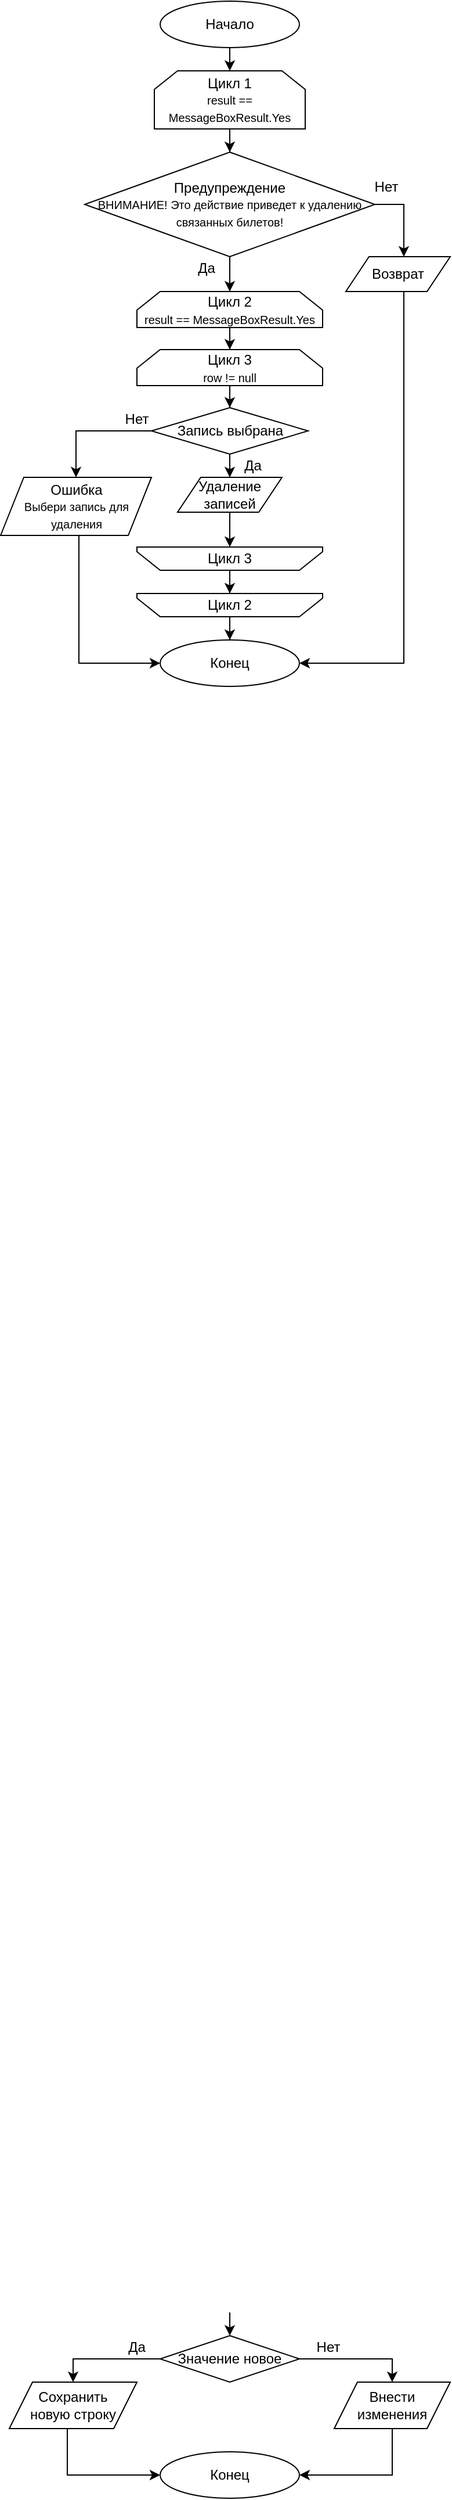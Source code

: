 <mxfile version="24.7.8" pages="3">
  <diagram id="EC1ovMBbOlfkQJTIohDs" name="Flights">
    <mxGraphModel dx="1595" dy="703" grid="0" gridSize="10" guides="1" tooltips="1" connect="1" arrows="1" fold="1" page="0" pageScale="1" pageWidth="827" pageHeight="1169" math="0" shadow="0">
      <root>
        <mxCell id="0" />
        <mxCell id="1" parent="0" />
        <mxCell id="AZ_xCfwsIbXF0odujIhw-3" style="edgeStyle=orthogonalEdgeStyle;rounded=0;orthogonalLoop=1;jettySize=auto;html=1;entryX=0.5;entryY=0;entryDx=0;entryDy=0;" parent="1" source="AZ_xCfwsIbXF0odujIhw-1" edge="1">
          <mxGeometry relative="1" as="geometry">
            <mxPoint x="140" y="100" as="targetPoint" />
          </mxGeometry>
        </mxCell>
        <mxCell id="AZ_xCfwsIbXF0odujIhw-1" value="Начало" style="ellipse;whiteSpace=wrap;html=1;" parent="1" vertex="1">
          <mxGeometry x="80" y="40" width="120" height="40" as="geometry" />
        </mxCell>
        <mxCell id="AZ_xCfwsIbXF0odujIhw-161" style="edgeStyle=orthogonalEdgeStyle;rounded=0;orthogonalLoop=1;jettySize=auto;html=1;entryX=0.5;entryY=0;entryDx=0;entryDy=0;" parent="1" source="AZ_xCfwsIbXF0odujIhw-154" target="AZ_xCfwsIbXF0odujIhw-155" edge="1">
          <mxGeometry relative="1" as="geometry" />
        </mxCell>
        <mxCell id="AZ_xCfwsIbXF0odujIhw-166" style="edgeStyle=orthogonalEdgeStyle;rounded=0;orthogonalLoop=1;jettySize=auto;html=1;entryX=0.5;entryY=0;entryDx=0;entryDy=0;" parent="1" source="AZ_xCfwsIbXF0odujIhw-154" target="AZ_xCfwsIbXF0odujIhw-165" edge="1">
          <mxGeometry relative="1" as="geometry" />
        </mxCell>
        <mxCell id="AZ_xCfwsIbXF0odujIhw-154" value="Значение новое" style="rhombus;whiteSpace=wrap;html=1;" parent="1" vertex="1">
          <mxGeometry x="80" y="2050" width="120" height="40" as="geometry" />
        </mxCell>
        <mxCell id="AZ_xCfwsIbXF0odujIhw-162" style="edgeStyle=orthogonalEdgeStyle;rounded=0;orthogonalLoop=1;jettySize=auto;html=1;entryX=1;entryY=0.5;entryDx=0;entryDy=0;" parent="1" source="AZ_xCfwsIbXF0odujIhw-155" target="AZ_xCfwsIbXF0odujIhw-160" edge="1">
          <mxGeometry relative="1" as="geometry">
            <Array as="points">
              <mxPoint x="280" y="2170" />
            </Array>
          </mxGeometry>
        </mxCell>
        <mxCell id="AZ_xCfwsIbXF0odujIhw-155" value="Внести&lt;br&gt;изменения" style="shape=parallelogram;perimeter=parallelogramPerimeter;whiteSpace=wrap;html=1;fixedSize=1;" parent="1" vertex="1">
          <mxGeometry x="230" y="2090" width="100" height="40" as="geometry" />
        </mxCell>
        <mxCell id="AZ_xCfwsIbXF0odujIhw-157" value="Нет" style="text;html=1;align=center;verticalAlign=middle;whiteSpace=wrap;rounded=0;" parent="1" vertex="1">
          <mxGeometry x="210" y="2050" width="30" height="20" as="geometry" />
        </mxCell>
        <mxCell id="AZ_xCfwsIbXF0odujIhw-159" style="edgeStyle=orthogonalEdgeStyle;rounded=0;orthogonalLoop=1;jettySize=auto;html=1;entryX=0.5;entryY=0;entryDx=0;entryDy=0;" parent="1" target="AZ_xCfwsIbXF0odujIhw-154" edge="1">
          <mxGeometry relative="1" as="geometry">
            <mxPoint x="140" y="2030" as="sourcePoint" />
          </mxGeometry>
        </mxCell>
        <mxCell id="AZ_xCfwsIbXF0odujIhw-160" value="Конец" style="ellipse;whiteSpace=wrap;html=1;" parent="1" vertex="1">
          <mxGeometry x="80" y="2150" width="120" height="40" as="geometry" />
        </mxCell>
        <mxCell id="AZ_xCfwsIbXF0odujIhw-164" value="Да" style="text;html=1;align=center;verticalAlign=middle;whiteSpace=wrap;rounded=0;" parent="1" vertex="1">
          <mxGeometry x="50" y="2050" width="20" height="20" as="geometry" />
        </mxCell>
        <mxCell id="AZ_xCfwsIbXF0odujIhw-167" style="edgeStyle=orthogonalEdgeStyle;rounded=0;orthogonalLoop=1;jettySize=auto;html=1;entryX=0;entryY=0.5;entryDx=0;entryDy=0;" parent="1" source="AZ_xCfwsIbXF0odujIhw-165" target="AZ_xCfwsIbXF0odujIhw-160" edge="1">
          <mxGeometry relative="1" as="geometry">
            <Array as="points">
              <mxPoint y="2170" />
            </Array>
          </mxGeometry>
        </mxCell>
        <mxCell id="AZ_xCfwsIbXF0odujIhw-165" value="Сохранить&lt;br&gt;новую строку" style="shape=parallelogram;perimeter=parallelogramPerimeter;whiteSpace=wrap;html=1;fixedSize=1;" parent="1" vertex="1">
          <mxGeometry x="-50" y="2090" width="110" height="40" as="geometry" />
        </mxCell>
        <mxCell id="7PUiTkxnkHz-g_VqhM7t-3" value="Конец" style="ellipse;whiteSpace=wrap;html=1;" parent="1" vertex="1">
          <mxGeometry x="80" y="590" width="120" height="40" as="geometry" />
        </mxCell>
        <mxCell id="7PUiTkxnkHz-g_VqhM7t-4" style="edgeStyle=orthogonalEdgeStyle;rounded=0;orthogonalLoop=1;jettySize=auto;html=1;entryX=0.5;entryY=0;entryDx=0;entryDy=0;" parent="1" source="7PUiTkxnkHz-g_VqhM7t-5" target="7PUiTkxnkHz-g_VqhM7t-8" edge="1">
          <mxGeometry relative="1" as="geometry" />
        </mxCell>
        <mxCell id="7PUiTkxnkHz-g_VqhM7t-5" value="Цикл 1&lt;br&gt;&lt;font style=&quot;font-size: 10px;&quot;&gt;result == MessageBoxResult.Yes&lt;/font&gt;" style="shape=loopLimit;whiteSpace=wrap;html=1;" parent="1" vertex="1">
          <mxGeometry x="75" y="100" width="130" height="50" as="geometry" />
        </mxCell>
        <mxCell id="7PUiTkxnkHz-g_VqhM7t-6" style="edgeStyle=orthogonalEdgeStyle;rounded=0;orthogonalLoop=1;jettySize=auto;html=1;entryX=0.5;entryY=0;entryDx=0;entryDy=0;" parent="1" source="7PUiTkxnkHz-g_VqhM7t-8" target="7PUiTkxnkHz-g_VqhM7t-12" edge="1">
          <mxGeometry relative="1" as="geometry">
            <Array as="points">
              <mxPoint x="140" y="270" />
              <mxPoint x="140" y="270" />
            </Array>
          </mxGeometry>
        </mxCell>
        <mxCell id="7PUiTkxnkHz-g_VqhM7t-7" style="edgeStyle=orthogonalEdgeStyle;rounded=0;orthogonalLoop=1;jettySize=auto;html=1;entryX=0.5;entryY=0;entryDx=0;entryDy=0;" parent="1" source="7PUiTkxnkHz-g_VqhM7t-8" edge="1">
          <mxGeometry relative="1" as="geometry">
            <Array as="points">
              <mxPoint x="290" y="215" />
            </Array>
            <mxPoint x="290" y="260" as="targetPoint" />
          </mxGeometry>
        </mxCell>
        <mxCell id="7PUiTkxnkHz-g_VqhM7t-8" value="Предупреждение&lt;div&gt;&lt;span style=&quot;font-size: 10px;&quot;&gt;ВНИМАНИЕ! Это действие приведет к удалению связанных билетов!&lt;/span&gt;&lt;br&gt;&lt;/div&gt;" style="rhombus;whiteSpace=wrap;html=1;" parent="1" vertex="1">
          <mxGeometry x="15" y="170" width="250" height="90" as="geometry" />
        </mxCell>
        <mxCell id="7PUiTkxnkHz-g_VqhM7t-34" style="edgeStyle=orthogonalEdgeStyle;rounded=0;orthogonalLoop=1;jettySize=auto;html=1;entryX=0.5;entryY=0;entryDx=0;entryDy=0;" parent="1" source="7PUiTkxnkHz-g_VqhM7t-12" target="7PUiTkxnkHz-g_VqhM7t-32" edge="1">
          <mxGeometry relative="1" as="geometry" />
        </mxCell>
        <mxCell id="7PUiTkxnkHz-g_VqhM7t-12" value="Цикл 2&lt;br&gt;&lt;font style=&quot;font-size: 10px;&quot;&gt;result == MessageBoxResult.Yes&lt;/font&gt;" style="shape=loopLimit;whiteSpace=wrap;html=1;" parent="1" vertex="1">
          <mxGeometry x="60" y="290" width="160" height="31" as="geometry" />
        </mxCell>
        <mxCell id="7PUiTkxnkHz-g_VqhM7t-13" value="Да" style="text;html=1;align=center;verticalAlign=middle;whiteSpace=wrap;rounded=0;" parent="1" vertex="1">
          <mxGeometry x="110" y="260" width="20" height="20" as="geometry" />
        </mxCell>
        <mxCell id="7PUiTkxnkHz-g_VqhM7t-16" value="Нет" style="text;html=1;align=center;verticalAlign=middle;whiteSpace=wrap;rounded=0;" parent="1" vertex="1">
          <mxGeometry x="265" y="190" width="20" height="20" as="geometry" />
        </mxCell>
        <mxCell id="7PUiTkxnkHz-g_VqhM7t-17" style="edgeStyle=orthogonalEdgeStyle;rounded=0;orthogonalLoop=1;jettySize=auto;html=1;entryX=1;entryY=0.5;entryDx=0;entryDy=0;" parent="1" source="7PUiTkxnkHz-g_VqhM7t-18" target="7PUiTkxnkHz-g_VqhM7t-3" edge="1">
          <mxGeometry relative="1" as="geometry">
            <mxPoint x="290" y="360" as="targetPoint" />
            <Array as="points">
              <mxPoint x="290" y="610" />
            </Array>
          </mxGeometry>
        </mxCell>
        <mxCell id="7PUiTkxnkHz-g_VqhM7t-18" value="Возврат" style="shape=parallelogram;perimeter=parallelogramPerimeter;whiteSpace=wrap;html=1;fixedSize=1;" parent="1" vertex="1">
          <mxGeometry x="240" y="260" width="90" height="30" as="geometry" />
        </mxCell>
        <mxCell id="7PUiTkxnkHz-g_VqhM7t-19" value="" style="group" parent="1" vertex="1" connectable="0">
          <mxGeometry x="60" y="550" width="160" height="20" as="geometry" />
        </mxCell>
        <mxCell id="7PUiTkxnkHz-g_VqhM7t-20" value="" style="shape=loopLimit;whiteSpace=wrap;html=1;rotation=-180;direction=east;" parent="7PUiTkxnkHz-g_VqhM7t-19" vertex="1">
          <mxGeometry width="160" height="20" as="geometry" />
        </mxCell>
        <mxCell id="7PUiTkxnkHz-g_VqhM7t-21" value="Цикл 2" style="text;html=1;align=center;verticalAlign=middle;whiteSpace=wrap;rounded=0;direction=west;" parent="7PUiTkxnkHz-g_VqhM7t-19" vertex="1">
          <mxGeometry x="40" y="2.5" width="80" height="15" as="geometry" />
        </mxCell>
        <mxCell id="Uge1BYkxjvbwSHYDiC9e-2" style="edgeStyle=orthogonalEdgeStyle;rounded=0;orthogonalLoop=1;jettySize=auto;html=1;entryX=0.5;entryY=0;entryDx=0;entryDy=0;" parent="1" source="7PUiTkxnkHz-g_VqhM7t-32" target="Uge1BYkxjvbwSHYDiC9e-1" edge="1">
          <mxGeometry relative="1" as="geometry" />
        </mxCell>
        <mxCell id="7PUiTkxnkHz-g_VqhM7t-32" value="Цикл 3&lt;br&gt;&lt;font style=&quot;font-size: 10px;&quot;&gt;row != null&lt;/font&gt;" style="shape=loopLimit;whiteSpace=wrap;html=1;" parent="1" vertex="1">
          <mxGeometry x="60" y="340" width="160" height="31" as="geometry" />
        </mxCell>
        <mxCell id="Uge1BYkxjvbwSHYDiC9e-4" style="edgeStyle=orthogonalEdgeStyle;rounded=0;orthogonalLoop=1;jettySize=auto;html=1;entryX=0.5;entryY=0;entryDx=0;entryDy=0;" parent="1" source="Uge1BYkxjvbwSHYDiC9e-1" target="Uge1BYkxjvbwSHYDiC9e-3" edge="1">
          <mxGeometry relative="1" as="geometry" />
        </mxCell>
        <mxCell id="dO7drNUEkGS-otsHuuD3-1" style="edgeStyle=orthogonalEdgeStyle;rounded=0;orthogonalLoop=1;jettySize=auto;html=1;entryX=0.5;entryY=0;entryDx=0;entryDy=0;" parent="1" source="Uge1BYkxjvbwSHYDiC9e-1" target="Uge1BYkxjvbwSHYDiC9e-6" edge="1">
          <mxGeometry relative="1" as="geometry">
            <Array as="points">
              <mxPoint x="7" y="410" />
            </Array>
          </mxGeometry>
        </mxCell>
        <mxCell id="Uge1BYkxjvbwSHYDiC9e-1" value="&lt;div&gt;Запись выбрана&lt;/div&gt;" style="rhombus;whiteSpace=wrap;html=1;" parent="1" vertex="1">
          <mxGeometry x="72.5" y="390" width="135" height="40" as="geometry" />
        </mxCell>
        <mxCell id="dO7drNUEkGS-otsHuuD3-7" style="edgeStyle=orthogonalEdgeStyle;rounded=0;orthogonalLoop=1;jettySize=auto;html=1;entryX=0.5;entryY=1;entryDx=0;entryDy=0;" parent="1" source="Uge1BYkxjvbwSHYDiC9e-3" target="dO7drNUEkGS-otsHuuD3-4" edge="1">
          <mxGeometry relative="1" as="geometry" />
        </mxCell>
        <mxCell id="Uge1BYkxjvbwSHYDiC9e-3" value="Удаление&lt;br&gt;записей" style="shape=parallelogram;perimeter=parallelogramPerimeter;whiteSpace=wrap;html=1;fixedSize=1;" parent="1" vertex="1">
          <mxGeometry x="95" y="450" width="90" height="30" as="geometry" />
        </mxCell>
        <mxCell id="Uge1BYkxjvbwSHYDiC9e-5" value="Да" style="text;html=1;align=center;verticalAlign=middle;whiteSpace=wrap;rounded=0;" parent="1" vertex="1">
          <mxGeometry x="150" y="430" width="20" height="20" as="geometry" />
        </mxCell>
        <mxCell id="dO7drNUEkGS-otsHuuD3-12" style="edgeStyle=orthogonalEdgeStyle;rounded=0;orthogonalLoop=1;jettySize=auto;html=1;entryX=0;entryY=0.5;entryDx=0;entryDy=0;" parent="1" source="Uge1BYkxjvbwSHYDiC9e-6" target="7PUiTkxnkHz-g_VqhM7t-3" edge="1">
          <mxGeometry relative="1" as="geometry">
            <mxPoint x="7.5" y="570" as="targetPoint" />
            <Array as="points">
              <mxPoint x="10" y="610" />
            </Array>
          </mxGeometry>
        </mxCell>
        <mxCell id="Uge1BYkxjvbwSHYDiC9e-6" value="Ошибка&lt;br&gt;&lt;font style=&quot;font-size: 10px;&quot;&gt;Выбери запись для удаления&lt;/font&gt;" style="shape=parallelogram;perimeter=parallelogramPerimeter;whiteSpace=wrap;html=1;fixedSize=1;" parent="1" vertex="1">
          <mxGeometry x="-57.5" y="450" width="130" height="50" as="geometry" />
        </mxCell>
        <mxCell id="dO7drNUEkGS-otsHuuD3-2" value="Нет" style="text;html=1;align=center;verticalAlign=middle;whiteSpace=wrap;rounded=0;" parent="1" vertex="1">
          <mxGeometry x="50" y="390" width="20" height="20" as="geometry" />
        </mxCell>
        <mxCell id="dO7drNUEkGS-otsHuuD3-3" value="" style="group" parent="1" vertex="1" connectable="0">
          <mxGeometry x="60" y="510" width="160" height="20" as="geometry" />
        </mxCell>
        <mxCell id="dO7drNUEkGS-otsHuuD3-4" value="" style="shape=loopLimit;whiteSpace=wrap;html=1;rotation=-180;direction=east;" parent="dO7drNUEkGS-otsHuuD3-3" vertex="1">
          <mxGeometry width="160" height="20" as="geometry" />
        </mxCell>
        <mxCell id="dO7drNUEkGS-otsHuuD3-5" value="Цикл 3" style="text;html=1;align=center;verticalAlign=middle;whiteSpace=wrap;rounded=0;direction=west;" parent="dO7drNUEkGS-otsHuuD3-3" vertex="1">
          <mxGeometry x="40" y="2.5" width="80" height="15" as="geometry" />
        </mxCell>
        <mxCell id="dO7drNUEkGS-otsHuuD3-9" style="edgeStyle=orthogonalEdgeStyle;rounded=0;orthogonalLoop=1;jettySize=auto;html=1;entryX=0.5;entryY=1;entryDx=0;entryDy=0;" parent="1" source="dO7drNUEkGS-otsHuuD3-4" target="7PUiTkxnkHz-g_VqhM7t-20" edge="1">
          <mxGeometry relative="1" as="geometry" />
        </mxCell>
        <mxCell id="dO7drNUEkGS-otsHuuD3-11" style="edgeStyle=orthogonalEdgeStyle;rounded=0;orthogonalLoop=1;jettySize=auto;html=1;entryX=0.5;entryY=0;entryDx=0;entryDy=0;" parent="1" source="7PUiTkxnkHz-g_VqhM7t-20" target="7PUiTkxnkHz-g_VqhM7t-3" edge="1">
          <mxGeometry relative="1" as="geometry" />
        </mxCell>
      </root>
    </mxGraphModel>
  </diagram>
  <diagram name="Tickets &amp; Repair &amp; Workers &amp; Clients" id="JpL5yrquPBzvnQ_WXyoJ">
    <mxGraphModel dx="989" dy="582" grid="0" gridSize="10" guides="1" tooltips="1" connect="1" arrows="1" fold="1" page="0" pageScale="1" pageWidth="827" pageHeight="1169" math="0" shadow="0">
      <root>
        <mxCell id="GfaLNNudZ0-2-Tv1ZKhT-0" />
        <mxCell id="GfaLNNudZ0-2-Tv1ZKhT-1" parent="GfaLNNudZ0-2-Tv1ZKhT-0" />
        <mxCell id="C3XMuv0siGVimeoeYlWb-0" style="edgeStyle=orthogonalEdgeStyle;rounded=0;orthogonalLoop=1;jettySize=auto;html=1;entryX=0.5;entryY=0;entryDx=0;entryDy=0;" parent="GfaLNNudZ0-2-Tv1ZKhT-1" source="C3XMuv0siGVimeoeYlWb-1" edge="1">
          <mxGeometry relative="1" as="geometry">
            <mxPoint x="397.5" y="140" as="targetPoint" />
          </mxGeometry>
        </mxCell>
        <mxCell id="C3XMuv0siGVimeoeYlWb-1" value="Начало" style="ellipse;whiteSpace=wrap;html=1;" parent="GfaLNNudZ0-2-Tv1ZKhT-1" vertex="1">
          <mxGeometry x="337.5" y="80" width="120" height="40" as="geometry" />
        </mxCell>
        <mxCell id="C3XMuv0siGVimeoeYlWb-2" value="Конец" style="ellipse;whiteSpace=wrap;html=1;" parent="GfaLNNudZ0-2-Tv1ZKhT-1" vertex="1">
          <mxGeometry x="337.5" y="590" width="120" height="40" as="geometry" />
        </mxCell>
        <mxCell id="C3XMuv0siGVimeoeYlWb-3" style="edgeStyle=orthogonalEdgeStyle;rounded=0;orthogonalLoop=1;jettySize=auto;html=1;entryX=0.5;entryY=0;entryDx=0;entryDy=0;" parent="GfaLNNudZ0-2-Tv1ZKhT-1" source="C3XMuv0siGVimeoeYlWb-4" target="C3XMuv0siGVimeoeYlWb-7" edge="1">
          <mxGeometry relative="1" as="geometry" />
        </mxCell>
        <mxCell id="C3XMuv0siGVimeoeYlWb-4" value="Цикл 1&lt;br&gt;&lt;font style=&quot;font-size: 10px;&quot;&gt;result == MessageBoxResult.Yes&lt;/font&gt;" style="shape=loopLimit;whiteSpace=wrap;html=1;" parent="GfaLNNudZ0-2-Tv1ZKhT-1" vertex="1">
          <mxGeometry x="332.5" y="140" width="130" height="50" as="geometry" />
        </mxCell>
        <mxCell id="C3XMuv0siGVimeoeYlWb-5" style="edgeStyle=orthogonalEdgeStyle;rounded=0;orthogonalLoop=1;jettySize=auto;html=1;entryX=0.5;entryY=0;entryDx=0;entryDy=0;" parent="GfaLNNudZ0-2-Tv1ZKhT-1" source="C3XMuv0siGVimeoeYlWb-7" target="C3XMuv0siGVimeoeYlWb-9" edge="1">
          <mxGeometry relative="1" as="geometry">
            <Array as="points">
              <mxPoint x="397.5" y="310" />
              <mxPoint x="397.5" y="310" />
            </Array>
          </mxGeometry>
        </mxCell>
        <mxCell id="C3XMuv0siGVimeoeYlWb-6" style="edgeStyle=orthogonalEdgeStyle;rounded=0;orthogonalLoop=1;jettySize=auto;html=1;entryX=0.5;entryY=0;entryDx=0;entryDy=0;" parent="GfaLNNudZ0-2-Tv1ZKhT-1" source="C3XMuv0siGVimeoeYlWb-7" edge="1">
          <mxGeometry relative="1" as="geometry">
            <Array as="points">
              <mxPoint x="548" y="240" />
            </Array>
            <mxPoint x="547.5" y="300" as="targetPoint" />
          </mxGeometry>
        </mxCell>
        <mxCell id="C3XMuv0siGVimeoeYlWb-7" value="Предупреждение&lt;div&gt;&lt;span style=&quot;font-size: 10px;&quot;&gt;Удалить запись?&lt;/span&gt;&lt;/div&gt;" style="rhombus;whiteSpace=wrap;html=1;" parent="GfaLNNudZ0-2-Tv1ZKhT-1" vertex="1">
          <mxGeometry x="311.25" y="210" width="172.5" height="60" as="geometry" />
        </mxCell>
        <mxCell id="C3XMuv0siGVimeoeYlWb-8" style="edgeStyle=orthogonalEdgeStyle;rounded=0;orthogonalLoop=1;jettySize=auto;html=1;entryX=0.5;entryY=0;entryDx=0;entryDy=0;" parent="GfaLNNudZ0-2-Tv1ZKhT-1" source="C3XMuv0siGVimeoeYlWb-9" target="C3XMuv0siGVimeoeYlWb-18" edge="1">
          <mxGeometry relative="1" as="geometry" />
        </mxCell>
        <mxCell id="C3XMuv0siGVimeoeYlWb-9" value="Цикл 2&lt;br&gt;&lt;font style=&quot;font-size: 10px;&quot;&gt;result == MessageBoxResult.Yes&lt;/font&gt;" style="shape=loopLimit;whiteSpace=wrap;html=1;" parent="GfaLNNudZ0-2-Tv1ZKhT-1" vertex="1">
          <mxGeometry x="317.5" y="300" width="160" height="31" as="geometry" />
        </mxCell>
        <mxCell id="C3XMuv0siGVimeoeYlWb-10" value="Да" style="text;html=1;align=center;verticalAlign=middle;whiteSpace=wrap;rounded=0;" parent="GfaLNNudZ0-2-Tv1ZKhT-1" vertex="1">
          <mxGeometry x="367.5" y="270" width="20" height="20" as="geometry" />
        </mxCell>
        <mxCell id="C3XMuv0siGVimeoeYlWb-11" value="Нет" style="text;html=1;align=center;verticalAlign=middle;whiteSpace=wrap;rounded=0;" parent="GfaLNNudZ0-2-Tv1ZKhT-1" vertex="1">
          <mxGeometry x="490" y="220" width="20" height="20" as="geometry" />
        </mxCell>
        <mxCell id="C3XMuv0siGVimeoeYlWb-12" style="edgeStyle=orthogonalEdgeStyle;rounded=0;orthogonalLoop=1;jettySize=auto;html=1;entryX=1;entryY=0.5;entryDx=0;entryDy=0;" parent="GfaLNNudZ0-2-Tv1ZKhT-1" source="C3XMuv0siGVimeoeYlWb-13" target="C3XMuv0siGVimeoeYlWb-2" edge="1">
          <mxGeometry relative="1" as="geometry">
            <mxPoint x="547.5" y="400" as="targetPoint" />
            <Array as="points">
              <mxPoint x="548" y="610" />
            </Array>
          </mxGeometry>
        </mxCell>
        <mxCell id="C3XMuv0siGVimeoeYlWb-13" value="Возврат" style="shape=parallelogram;perimeter=parallelogramPerimeter;whiteSpace=wrap;html=1;fixedSize=1;" parent="GfaLNNudZ0-2-Tv1ZKhT-1" vertex="1">
          <mxGeometry x="497.5" y="300" width="90" height="30" as="geometry" />
        </mxCell>
        <mxCell id="C3XMuv0siGVimeoeYlWb-14" value="" style="group" parent="GfaLNNudZ0-2-Tv1ZKhT-1" vertex="1" connectable="0">
          <mxGeometry x="317.5" y="554" width="160" height="20" as="geometry" />
        </mxCell>
        <mxCell id="C3XMuv0siGVimeoeYlWb-15" value="" style="shape=loopLimit;whiteSpace=wrap;html=1;rotation=-180;direction=east;" parent="C3XMuv0siGVimeoeYlWb-14" vertex="1">
          <mxGeometry width="160" height="20" as="geometry" />
        </mxCell>
        <mxCell id="C3XMuv0siGVimeoeYlWb-16" value="Цикл 2" style="text;html=1;align=center;verticalAlign=middle;whiteSpace=wrap;rounded=0;direction=west;" parent="C3XMuv0siGVimeoeYlWb-14" vertex="1">
          <mxGeometry x="40" y="2.5" width="80" height="15" as="geometry" />
        </mxCell>
        <mxCell id="C3XMuv0siGVimeoeYlWb-17" style="edgeStyle=orthogonalEdgeStyle;rounded=0;orthogonalLoop=1;jettySize=auto;html=1;entryX=0.5;entryY=0;entryDx=0;entryDy=0;" parent="GfaLNNudZ0-2-Tv1ZKhT-1" target="C3XMuv0siGVimeoeYlWb-21" edge="1">
          <mxGeometry relative="1" as="geometry">
            <mxPoint x="397.514" y="370" as="sourcePoint" />
          </mxGeometry>
        </mxCell>
        <mxCell id="C3XMuv0siGVimeoeYlWb-18" value="Цикл 3&lt;br&gt;&lt;font style=&quot;font-size: 10px;&quot;&gt;row != null&lt;/font&gt;" style="shape=loopLimit;whiteSpace=wrap;html=1;" parent="GfaLNNudZ0-2-Tv1ZKhT-1" vertex="1">
          <mxGeometry x="317.5" y="350" width="160" height="31" as="geometry" />
        </mxCell>
        <mxCell id="C3XMuv0siGVimeoeYlWb-19" style="edgeStyle=orthogonalEdgeStyle;rounded=0;orthogonalLoop=1;jettySize=auto;html=1;entryX=0.5;entryY=0;entryDx=0;entryDy=0;" parent="GfaLNNudZ0-2-Tv1ZKhT-1" source="C3XMuv0siGVimeoeYlWb-21" target="C3XMuv0siGVimeoeYlWb-23" edge="1">
          <mxGeometry relative="1" as="geometry" />
        </mxCell>
        <mxCell id="C3XMuv0siGVimeoeYlWb-20" style="edgeStyle=orthogonalEdgeStyle;rounded=0;orthogonalLoop=1;jettySize=auto;html=1;entryX=0.5;entryY=0;entryDx=0;entryDy=0;" parent="GfaLNNudZ0-2-Tv1ZKhT-1" source="C3XMuv0siGVimeoeYlWb-21" target="C3XMuv0siGVimeoeYlWb-26" edge="1">
          <mxGeometry relative="1" as="geometry">
            <Array as="points">
              <mxPoint x="264.5" y="414" />
            </Array>
          </mxGeometry>
        </mxCell>
        <mxCell id="C3XMuv0siGVimeoeYlWb-21" value="&lt;div&gt;Запись выбрана&lt;/div&gt;" style="rhombus;whiteSpace=wrap;html=1;" parent="GfaLNNudZ0-2-Tv1ZKhT-1" vertex="1">
          <mxGeometry x="330" y="394" width="135" height="40" as="geometry" />
        </mxCell>
        <mxCell id="C3XMuv0siGVimeoeYlWb-22" style="edgeStyle=orthogonalEdgeStyle;rounded=0;orthogonalLoop=1;jettySize=auto;html=1;entryX=0.5;entryY=1;entryDx=0;entryDy=0;" parent="GfaLNNudZ0-2-Tv1ZKhT-1" source="C3XMuv0siGVimeoeYlWb-23" target="C3XMuv0siGVimeoeYlWb-29" edge="1">
          <mxGeometry relative="1" as="geometry" />
        </mxCell>
        <mxCell id="C3XMuv0siGVimeoeYlWb-23" value="Удаление&lt;br&gt;записи" style="shape=parallelogram;perimeter=parallelogramPerimeter;whiteSpace=wrap;html=1;fixedSize=1;" parent="GfaLNNudZ0-2-Tv1ZKhT-1" vertex="1">
          <mxGeometry x="352.5" y="454" width="90" height="30" as="geometry" />
        </mxCell>
        <mxCell id="C3XMuv0siGVimeoeYlWb-24" value="Да" style="text;html=1;align=center;verticalAlign=middle;whiteSpace=wrap;rounded=0;" parent="GfaLNNudZ0-2-Tv1ZKhT-1" vertex="1">
          <mxGeometry x="407.5" y="434" width="20" height="20" as="geometry" />
        </mxCell>
        <mxCell id="C3XMuv0siGVimeoeYlWb-25" style="edgeStyle=orthogonalEdgeStyle;rounded=0;orthogonalLoop=1;jettySize=auto;html=1;entryX=0;entryY=0.5;entryDx=0;entryDy=0;" parent="GfaLNNudZ0-2-Tv1ZKhT-1" source="C3XMuv0siGVimeoeYlWb-26" target="C3XMuv0siGVimeoeYlWb-2" edge="1">
          <mxGeometry relative="1" as="geometry">
            <mxPoint x="265" y="610" as="targetPoint" />
            <Array as="points">
              <mxPoint x="268" y="610" />
            </Array>
          </mxGeometry>
        </mxCell>
        <mxCell id="C3XMuv0siGVimeoeYlWb-26" value="Ошибка&lt;br&gt;&lt;font style=&quot;font-size: 10px;&quot;&gt;Выбери запись для удаления&lt;/font&gt;" style="shape=parallelogram;perimeter=parallelogramPerimeter;whiteSpace=wrap;html=1;fixedSize=1;" parent="GfaLNNudZ0-2-Tv1ZKhT-1" vertex="1">
          <mxGeometry x="200" y="454" width="130" height="50" as="geometry" />
        </mxCell>
        <mxCell id="C3XMuv0siGVimeoeYlWb-27" value="Нет" style="text;html=1;align=center;verticalAlign=middle;whiteSpace=wrap;rounded=0;" parent="GfaLNNudZ0-2-Tv1ZKhT-1" vertex="1">
          <mxGeometry x="307.5" y="394" width="20" height="20" as="geometry" />
        </mxCell>
        <mxCell id="C3XMuv0siGVimeoeYlWb-28" value="" style="group" parent="GfaLNNudZ0-2-Tv1ZKhT-1" vertex="1" connectable="0">
          <mxGeometry x="317.5" y="514" width="160" height="20" as="geometry" />
        </mxCell>
        <mxCell id="C3XMuv0siGVimeoeYlWb-29" value="" style="shape=loopLimit;whiteSpace=wrap;html=1;rotation=-180;direction=east;" parent="C3XMuv0siGVimeoeYlWb-28" vertex="1">
          <mxGeometry width="160" height="20" as="geometry" />
        </mxCell>
        <mxCell id="C3XMuv0siGVimeoeYlWb-30" value="Цикл 3" style="text;html=1;align=center;verticalAlign=middle;whiteSpace=wrap;rounded=0;direction=west;" parent="C3XMuv0siGVimeoeYlWb-28" vertex="1">
          <mxGeometry x="40" y="2.5" width="80" height="15" as="geometry" />
        </mxCell>
        <mxCell id="C3XMuv0siGVimeoeYlWb-31" style="edgeStyle=orthogonalEdgeStyle;rounded=0;orthogonalLoop=1;jettySize=auto;html=1;entryX=0.5;entryY=1;entryDx=0;entryDy=0;" parent="GfaLNNudZ0-2-Tv1ZKhT-1" source="C3XMuv0siGVimeoeYlWb-29" target="C3XMuv0siGVimeoeYlWb-15" edge="1">
          <mxGeometry relative="1" as="geometry" />
        </mxCell>
        <mxCell id="C3XMuv0siGVimeoeYlWb-32" style="edgeStyle=orthogonalEdgeStyle;rounded=0;orthogonalLoop=1;jettySize=auto;html=1;entryX=0.5;entryY=0;entryDx=0;entryDy=0;" parent="GfaLNNudZ0-2-Tv1ZKhT-1" source="C3XMuv0siGVimeoeYlWb-15" target="C3XMuv0siGVimeoeYlWb-2" edge="1">
          <mxGeometry relative="1" as="geometry" />
        </mxCell>
      </root>
    </mxGraphModel>
  </diagram>
  <diagram name="Buses" id="ul3t7YQ4a2J1Nwr8CQPY">
    <mxGraphModel dx="1195" dy="703" grid="0" gridSize="10" guides="1" tooltips="1" connect="1" arrows="1" fold="1" page="0" pageScale="1" pageWidth="827" pageHeight="1169" math="0" shadow="0">
      <root>
        <mxCell id="7tuzXcdUXrdJQI32HFEA-0" />
        <mxCell id="7tuzXcdUXrdJQI32HFEA-1" parent="7tuzXcdUXrdJQI32HFEA-0" />
        <mxCell id="IvkzZS3m2IzoN--Upe-0-0" style="edgeStyle=orthogonalEdgeStyle;rounded=0;orthogonalLoop=1;jettySize=auto;html=1;entryX=0.5;entryY=0;entryDx=0;entryDy=0;" parent="7tuzXcdUXrdJQI32HFEA-1" source="IvkzZS3m2IzoN--Upe-0-1" edge="1">
          <mxGeometry relative="1" as="geometry">
            <mxPoint x="417.5" y="120" as="targetPoint" />
          </mxGeometry>
        </mxCell>
        <mxCell id="IvkzZS3m2IzoN--Upe-0-1" value="Начало" style="ellipse;whiteSpace=wrap;html=1;" parent="7tuzXcdUXrdJQI32HFEA-1" vertex="1">
          <mxGeometry x="357.5" y="60" width="120" height="40" as="geometry" />
        </mxCell>
        <mxCell id="IvkzZS3m2IzoN--Upe-0-2" value="Конец" style="ellipse;whiteSpace=wrap;html=1;" parent="7tuzXcdUXrdJQI32HFEA-1" vertex="1">
          <mxGeometry x="357.5" y="610" width="120" height="40" as="geometry" />
        </mxCell>
        <mxCell id="IvkzZS3m2IzoN--Upe-0-3" style="edgeStyle=orthogonalEdgeStyle;rounded=0;orthogonalLoop=1;jettySize=auto;html=1;entryX=0.5;entryY=0;entryDx=0;entryDy=0;" parent="7tuzXcdUXrdJQI32HFEA-1" source="IvkzZS3m2IzoN--Upe-0-4" target="IvkzZS3m2IzoN--Upe-0-7" edge="1">
          <mxGeometry relative="1" as="geometry" />
        </mxCell>
        <mxCell id="IvkzZS3m2IzoN--Upe-0-4" value="Цикл 1&lt;br&gt;&lt;font style=&quot;font-size: 10px;&quot;&gt;result == MessageBoxResult.Yes&lt;/font&gt;" style="shape=loopLimit;whiteSpace=wrap;html=1;" parent="7tuzXcdUXrdJQI32HFEA-1" vertex="1">
          <mxGeometry x="352.5" y="120" width="130" height="50" as="geometry" />
        </mxCell>
        <mxCell id="IvkzZS3m2IzoN--Upe-0-5" style="edgeStyle=orthogonalEdgeStyle;rounded=0;orthogonalLoop=1;jettySize=auto;html=1;entryX=0.5;entryY=0;entryDx=0;entryDy=0;" parent="7tuzXcdUXrdJQI32HFEA-1" source="IvkzZS3m2IzoN--Upe-0-7" target="IvkzZS3m2IzoN--Upe-0-9" edge="1">
          <mxGeometry relative="1" as="geometry">
            <Array as="points">
              <mxPoint x="417.5" y="290" />
              <mxPoint x="417.5" y="290" />
            </Array>
          </mxGeometry>
        </mxCell>
        <mxCell id="IvkzZS3m2IzoN--Upe-0-6" style="edgeStyle=orthogonalEdgeStyle;rounded=0;orthogonalLoop=1;jettySize=auto;html=1;entryX=0.5;entryY=0;entryDx=0;entryDy=0;" parent="7tuzXcdUXrdJQI32HFEA-1" source="IvkzZS3m2IzoN--Upe-0-7" edge="1">
          <mxGeometry relative="1" as="geometry">
            <Array as="points">
              <mxPoint x="567.5" y="235" />
            </Array>
            <mxPoint x="567.5" y="280" as="targetPoint" />
          </mxGeometry>
        </mxCell>
        <mxCell id="IvkzZS3m2IzoN--Upe-0-7" value="Предупреждение&lt;div&gt;&lt;span style=&quot;font-size: 10px;&quot;&gt;ВНИМАНИЕ! Это действие приведет к удалению связанных рейсов и ремонтных работ!&lt;/span&gt;&lt;br&gt;&lt;/div&gt;" style="rhombus;whiteSpace=wrap;html=1;" parent="7tuzXcdUXrdJQI32HFEA-1" vertex="1">
          <mxGeometry x="276.25" y="190" width="282.5" height="90" as="geometry" />
        </mxCell>
        <mxCell id="IvkzZS3m2IzoN--Upe-0-8" style="edgeStyle=orthogonalEdgeStyle;rounded=0;orthogonalLoop=1;jettySize=auto;html=1;entryX=0.5;entryY=0;entryDx=0;entryDy=0;" parent="7tuzXcdUXrdJQI32HFEA-1" source="IvkzZS3m2IzoN--Upe-0-9" target="IvkzZS3m2IzoN--Upe-0-18" edge="1">
          <mxGeometry relative="1" as="geometry" />
        </mxCell>
        <mxCell id="IvkzZS3m2IzoN--Upe-0-9" value="Цикл 2&lt;br&gt;&lt;font style=&quot;font-size: 10px;&quot;&gt;result == MessageBoxResult.Yes&lt;/font&gt;" style="shape=loopLimit;whiteSpace=wrap;html=1;" parent="7tuzXcdUXrdJQI32HFEA-1" vertex="1">
          <mxGeometry x="337.5" y="310" width="160" height="31" as="geometry" />
        </mxCell>
        <mxCell id="IvkzZS3m2IzoN--Upe-0-10" value="Да" style="text;html=1;align=center;verticalAlign=middle;whiteSpace=wrap;rounded=0;" parent="7tuzXcdUXrdJQI32HFEA-1" vertex="1">
          <mxGeometry x="387.5" y="280" width="20" height="20" as="geometry" />
        </mxCell>
        <mxCell id="IvkzZS3m2IzoN--Upe-0-11" value="Нет" style="text;html=1;align=center;verticalAlign=middle;whiteSpace=wrap;rounded=0;" parent="7tuzXcdUXrdJQI32HFEA-1" vertex="1">
          <mxGeometry x="542.5" y="210" width="20" height="20" as="geometry" />
        </mxCell>
        <mxCell id="IvkzZS3m2IzoN--Upe-0-12" style="edgeStyle=orthogonalEdgeStyle;rounded=0;orthogonalLoop=1;jettySize=auto;html=1;entryX=1;entryY=0.5;entryDx=0;entryDy=0;" parent="7tuzXcdUXrdJQI32HFEA-1" source="IvkzZS3m2IzoN--Upe-0-13" target="IvkzZS3m2IzoN--Upe-0-2" edge="1">
          <mxGeometry relative="1" as="geometry">
            <mxPoint x="567.5" y="380" as="targetPoint" />
            <Array as="points">
              <mxPoint x="567.5" y="630" />
            </Array>
          </mxGeometry>
        </mxCell>
        <mxCell id="IvkzZS3m2IzoN--Upe-0-13" value="Возврат" style="shape=parallelogram;perimeter=parallelogramPerimeter;whiteSpace=wrap;html=1;fixedSize=1;" parent="7tuzXcdUXrdJQI32HFEA-1" vertex="1">
          <mxGeometry x="517.5" y="280" width="90" height="30" as="geometry" />
        </mxCell>
        <mxCell id="IvkzZS3m2IzoN--Upe-0-14" value="" style="group" parent="7tuzXcdUXrdJQI32HFEA-1" vertex="1" connectable="0">
          <mxGeometry x="337.5" y="570" width="160" height="20" as="geometry" />
        </mxCell>
        <mxCell id="IvkzZS3m2IzoN--Upe-0-15" value="" style="shape=loopLimit;whiteSpace=wrap;html=1;rotation=-180;direction=east;" parent="IvkzZS3m2IzoN--Upe-0-14" vertex="1">
          <mxGeometry width="160" height="20" as="geometry" />
        </mxCell>
        <mxCell id="IvkzZS3m2IzoN--Upe-0-16" value="Цикл 2" style="text;html=1;align=center;verticalAlign=middle;whiteSpace=wrap;rounded=0;direction=west;" parent="IvkzZS3m2IzoN--Upe-0-14" vertex="1">
          <mxGeometry x="40" y="2.5" width="80" height="15" as="geometry" />
        </mxCell>
        <mxCell id="IvkzZS3m2IzoN--Upe-0-17" style="edgeStyle=orthogonalEdgeStyle;rounded=0;orthogonalLoop=1;jettySize=auto;html=1;entryX=0.5;entryY=0;entryDx=0;entryDy=0;" parent="7tuzXcdUXrdJQI32HFEA-1" source="IvkzZS3m2IzoN--Upe-0-18" target="IvkzZS3m2IzoN--Upe-0-21" edge="1">
          <mxGeometry relative="1" as="geometry" />
        </mxCell>
        <mxCell id="IvkzZS3m2IzoN--Upe-0-18" value="Цикл 3&lt;br&gt;&lt;font style=&quot;font-size: 10px;&quot;&gt;row != null&lt;/font&gt;" style="shape=loopLimit;whiteSpace=wrap;html=1;" parent="7tuzXcdUXrdJQI32HFEA-1" vertex="1">
          <mxGeometry x="337.5" y="360" width="160" height="31" as="geometry" />
        </mxCell>
        <mxCell id="IvkzZS3m2IzoN--Upe-0-19" style="edgeStyle=orthogonalEdgeStyle;rounded=0;orthogonalLoop=1;jettySize=auto;html=1;entryX=0.5;entryY=0;entryDx=0;entryDy=0;" parent="7tuzXcdUXrdJQI32HFEA-1" source="IvkzZS3m2IzoN--Upe-0-21" target="IvkzZS3m2IzoN--Upe-0-23" edge="1">
          <mxGeometry relative="1" as="geometry" />
        </mxCell>
        <mxCell id="IvkzZS3m2IzoN--Upe-0-20" style="edgeStyle=orthogonalEdgeStyle;rounded=0;orthogonalLoop=1;jettySize=auto;html=1;entryX=0.5;entryY=0;entryDx=0;entryDy=0;" parent="7tuzXcdUXrdJQI32HFEA-1" source="IvkzZS3m2IzoN--Upe-0-21" target="IvkzZS3m2IzoN--Upe-0-26" edge="1">
          <mxGeometry relative="1" as="geometry">
            <Array as="points">
              <mxPoint x="284.5" y="430" />
            </Array>
          </mxGeometry>
        </mxCell>
        <mxCell id="IvkzZS3m2IzoN--Upe-0-21" value="&lt;div&gt;Запись выбрана&lt;/div&gt;" style="rhombus;whiteSpace=wrap;html=1;" parent="7tuzXcdUXrdJQI32HFEA-1" vertex="1">
          <mxGeometry x="350" y="410" width="135" height="40" as="geometry" />
        </mxCell>
        <mxCell id="IvkzZS3m2IzoN--Upe-0-22" style="edgeStyle=orthogonalEdgeStyle;rounded=0;orthogonalLoop=1;jettySize=auto;html=1;entryX=0.5;entryY=1;entryDx=0;entryDy=0;" parent="7tuzXcdUXrdJQI32HFEA-1" source="IvkzZS3m2IzoN--Upe-0-23" target="IvkzZS3m2IzoN--Upe-0-29" edge="1">
          <mxGeometry relative="1" as="geometry" />
        </mxCell>
        <mxCell id="IvkzZS3m2IzoN--Upe-0-23" value="Удаление&lt;br&gt;записей" style="shape=parallelogram;perimeter=parallelogramPerimeter;whiteSpace=wrap;html=1;fixedSize=1;" parent="7tuzXcdUXrdJQI32HFEA-1" vertex="1">
          <mxGeometry x="372.5" y="470" width="90" height="30" as="geometry" />
        </mxCell>
        <mxCell id="IvkzZS3m2IzoN--Upe-0-24" value="Да" style="text;html=1;align=center;verticalAlign=middle;whiteSpace=wrap;rounded=0;" parent="7tuzXcdUXrdJQI32HFEA-1" vertex="1">
          <mxGeometry x="427.5" y="450" width="20" height="20" as="geometry" />
        </mxCell>
        <mxCell id="IvkzZS3m2IzoN--Upe-0-25" style="edgeStyle=orthogonalEdgeStyle;rounded=0;orthogonalLoop=1;jettySize=auto;html=1;entryX=0;entryY=0.5;entryDx=0;entryDy=0;" parent="7tuzXcdUXrdJQI32HFEA-1" source="IvkzZS3m2IzoN--Upe-0-26" target="IvkzZS3m2IzoN--Upe-0-2" edge="1">
          <mxGeometry relative="1" as="geometry">
            <mxPoint x="285" y="590" as="targetPoint" />
            <Array as="points">
              <mxPoint x="287.5" y="630" />
            </Array>
          </mxGeometry>
        </mxCell>
        <mxCell id="IvkzZS3m2IzoN--Upe-0-26" value="Ошибка&lt;br&gt;&lt;font style=&quot;font-size: 10px;&quot;&gt;Выбери запись для удаления&lt;/font&gt;" style="shape=parallelogram;perimeter=parallelogramPerimeter;whiteSpace=wrap;html=1;fixedSize=1;" parent="7tuzXcdUXrdJQI32HFEA-1" vertex="1">
          <mxGeometry x="220" y="470" width="130" height="50" as="geometry" />
        </mxCell>
        <mxCell id="IvkzZS3m2IzoN--Upe-0-27" value="Нет" style="text;html=1;align=center;verticalAlign=middle;whiteSpace=wrap;rounded=0;" parent="7tuzXcdUXrdJQI32HFEA-1" vertex="1">
          <mxGeometry x="327.5" y="410" width="20" height="20" as="geometry" />
        </mxCell>
        <mxCell id="IvkzZS3m2IzoN--Upe-0-28" value="" style="group" parent="7tuzXcdUXrdJQI32HFEA-1" vertex="1" connectable="0">
          <mxGeometry x="337.5" y="530" width="160" height="20" as="geometry" />
        </mxCell>
        <mxCell id="IvkzZS3m2IzoN--Upe-0-29" value="" style="shape=loopLimit;whiteSpace=wrap;html=1;rotation=-180;direction=east;" parent="IvkzZS3m2IzoN--Upe-0-28" vertex="1">
          <mxGeometry width="160" height="20" as="geometry" />
        </mxCell>
        <mxCell id="IvkzZS3m2IzoN--Upe-0-30" value="Цикл 3" style="text;html=1;align=center;verticalAlign=middle;whiteSpace=wrap;rounded=0;direction=west;" parent="IvkzZS3m2IzoN--Upe-0-28" vertex="1">
          <mxGeometry x="40" y="2.5" width="80" height="15" as="geometry" />
        </mxCell>
        <mxCell id="IvkzZS3m2IzoN--Upe-0-31" style="edgeStyle=orthogonalEdgeStyle;rounded=0;orthogonalLoop=1;jettySize=auto;html=1;entryX=0.5;entryY=1;entryDx=0;entryDy=0;" parent="7tuzXcdUXrdJQI32HFEA-1" source="IvkzZS3m2IzoN--Upe-0-29" target="IvkzZS3m2IzoN--Upe-0-15" edge="1">
          <mxGeometry relative="1" as="geometry" />
        </mxCell>
        <mxCell id="IvkzZS3m2IzoN--Upe-0-32" style="edgeStyle=orthogonalEdgeStyle;rounded=0;orthogonalLoop=1;jettySize=auto;html=1;entryX=0.5;entryY=0;entryDx=0;entryDy=0;" parent="7tuzXcdUXrdJQI32HFEA-1" source="IvkzZS3m2IzoN--Upe-0-15" target="IvkzZS3m2IzoN--Upe-0-2" edge="1">
          <mxGeometry relative="1" as="geometry" />
        </mxCell>
      </root>
    </mxGraphModel>
  </diagram>
</mxfile>
